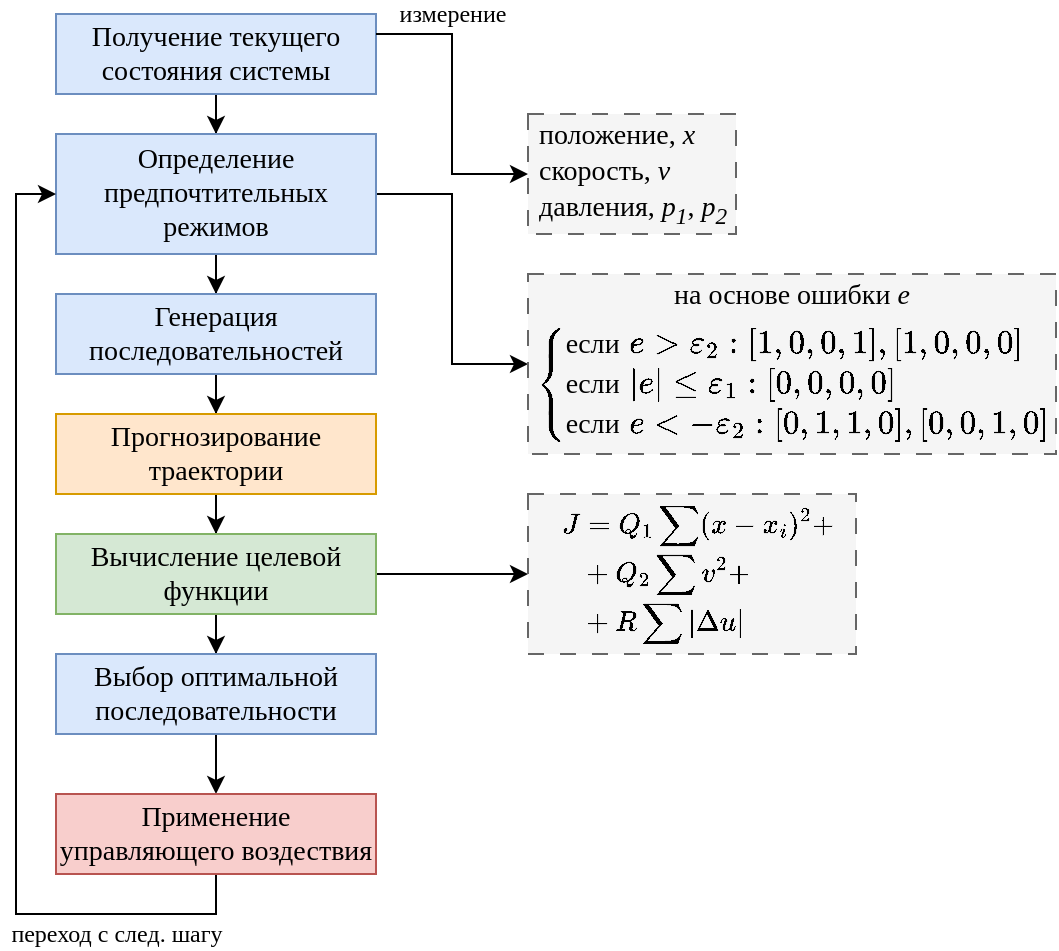 <mxfile version="26.0.16">
  <diagram name="Страница — 1" id="DDBiCpaZKg7utGjrhJCX">
    <mxGraphModel dx="832" dy="558" grid="1" gridSize="10" guides="1" tooltips="1" connect="1" arrows="1" fold="1" page="1" pageScale="1" pageWidth="827" pageHeight="1169" math="1" shadow="0">
      <root>
        <mxCell id="0" />
        <mxCell id="1" parent="0" />
        <mxCell id="gkhu6pyq3_zMlqQ1Dvkf-3" value="" style="edgeStyle=orthogonalEdgeStyle;rounded=0;orthogonalLoop=1;jettySize=auto;html=1;" edge="1" parent="1" source="gkhu6pyq3_zMlqQ1Dvkf-1" target="gkhu6pyq3_zMlqQ1Dvkf-2">
          <mxGeometry relative="1" as="geometry" />
        </mxCell>
        <mxCell id="gkhu6pyq3_zMlqQ1Dvkf-1" value="&lt;font face=&quot;Times New Roman&quot; style=&quot;font-size: 14px;&quot;&gt;Получение текущего&lt;/font&gt;&lt;div&gt;&lt;font face=&quot;Times New Roman&quot; style=&quot;font-size: 14px;&quot;&gt;состояния системы&lt;/font&gt;&lt;/div&gt;" style="rounded=0;whiteSpace=wrap;html=1;fillColor=#dae8fc;strokeColor=#6c8ebf;" vertex="1" parent="1">
          <mxGeometry x="220" y="60" width="160" height="40" as="geometry" />
        </mxCell>
        <mxCell id="gkhu6pyq3_zMlqQ1Dvkf-7" value="&lt;font style=&quot;font-size: 12px;&quot; face=&quot;Times New Roman&quot;&gt;измерение&lt;/font&gt;" style="edgeStyle=orthogonalEdgeStyle;rounded=0;orthogonalLoop=1;jettySize=auto;html=1;exitX=1;exitY=0.25;exitDx=0;exitDy=0;entryX=0;entryY=0.5;entryDx=0;entryDy=0;" edge="1" parent="1" source="gkhu6pyq3_zMlqQ1Dvkf-1" target="gkhu6pyq3_zMlqQ1Dvkf-4">
          <mxGeometry x="-0.479" y="-10" relative="1" as="geometry">
            <mxPoint x="10" y="-10" as="offset" />
          </mxGeometry>
        </mxCell>
        <mxCell id="gkhu6pyq3_zMlqQ1Dvkf-13" style="edgeStyle=orthogonalEdgeStyle;rounded=0;orthogonalLoop=1;jettySize=auto;html=1;exitX=1;exitY=0.5;exitDx=0;exitDy=0;entryX=0;entryY=0.5;entryDx=0;entryDy=0;" edge="1" parent="1" source="gkhu6pyq3_zMlqQ1Dvkf-2" target="gkhu6pyq3_zMlqQ1Dvkf-21">
          <mxGeometry relative="1" as="geometry">
            <mxPoint x="460" y="220" as="targetPoint" />
          </mxGeometry>
        </mxCell>
        <mxCell id="gkhu6pyq3_zMlqQ1Dvkf-24" value="" style="edgeStyle=orthogonalEdgeStyle;rounded=0;orthogonalLoop=1;jettySize=auto;html=1;" edge="1" parent="1" source="gkhu6pyq3_zMlqQ1Dvkf-2" target="gkhu6pyq3_zMlqQ1Dvkf-23">
          <mxGeometry relative="1" as="geometry" />
        </mxCell>
        <mxCell id="gkhu6pyq3_zMlqQ1Dvkf-2" value="&lt;font face=&quot;Times New Roman&quot;&gt;&lt;span style=&quot;font-size: 14px;&quot;&gt;Определение&lt;/span&gt;&lt;/font&gt;&lt;div&gt;&lt;font face=&quot;Times New Roman&quot;&gt;&lt;span style=&quot;font-size: 14px;&quot;&gt;предпочтительных&lt;/span&gt;&lt;/font&gt;&lt;/div&gt;&lt;div&gt;&lt;font face=&quot;Times New Roman&quot;&gt;&lt;span style=&quot;font-size: 14px;&quot;&gt;режимов&lt;/span&gt;&lt;/font&gt;&lt;/div&gt;" style="rounded=0;whiteSpace=wrap;html=1;fillColor=#dae8fc;strokeColor=#6c8ebf;" vertex="1" parent="1">
          <mxGeometry x="220" y="120" width="160" height="60" as="geometry" />
        </mxCell>
        <mxCell id="gkhu6pyq3_zMlqQ1Dvkf-6" value="" style="group" vertex="1" connectable="0" parent="1">
          <mxGeometry x="456" y="110" width="104" height="60" as="geometry" />
        </mxCell>
        <mxCell id="gkhu6pyq3_zMlqQ1Dvkf-4" value="&lt;span style=&quot;color: light-dark(rgb(0, 0, 0), rgb(255, 255, 255)); background-color: transparent; font-family: &amp;quot;Times New Roman&amp;quot;;&quot;&gt;&lt;font&gt;&amp;nbsp;положение,&amp;nbsp;&lt;i style=&quot;&quot;&gt;x&lt;/i&gt;&lt;/font&gt;&lt;/span&gt;&lt;div&gt;&lt;font&gt;&lt;span style=&quot;background-color: transparent; color: light-dark(rgb(0, 0, 0), rgb(255, 255, 255)); font-family: &amp;quot;Times New Roman&amp;quot;;&quot;&gt;&amp;nbsp;скорость,&lt;/span&gt;&lt;span style=&quot;background-color: transparent; color: light-dark(rgb(0, 0, 0), rgb(255, 255, 255)); font-family: &amp;quot;Times New Roman&amp;quot;;&quot;&gt;&amp;nbsp;&lt;/span&gt;&lt;i style=&quot;background-color: transparent; color: light-dark(rgb(0, 0, 0), rgb(255, 255, 255)); font-family: &amp;quot;Times New Roman&amp;quot;;&quot;&gt;v&lt;/i&gt;&lt;/font&gt;&lt;/div&gt;&lt;div style=&quot;&quot;&gt;&lt;font&gt;&lt;span style=&quot;font-family: &amp;quot;Times New Roman&amp;quot;; color: rgb(0, 0, 0); background-color: transparent;&quot;&gt;&amp;nbsp;давления,&lt;/span&gt;&lt;span style=&quot;font-family: &amp;quot;Times New Roman&amp;quot;; color: rgb(0, 0, 0); background-color: transparent;&quot;&gt;&amp;nbsp;&lt;/span&gt;&lt;i style=&quot;font-family: &amp;quot;Times New Roman&amp;quot;; color: rgb(0, 0, 0); background-color: transparent;&quot;&gt;p&lt;sub&gt;1&lt;/sub&gt;&lt;/i&gt;&lt;span style=&quot;font-family: &amp;quot;Times New Roman&amp;quot;; color: rgb(0, 0, 0); background-color: transparent;&quot;&gt;,&amp;nbsp;&lt;/span&gt;&lt;i style=&quot;font-family: &amp;quot;Times New Roman&amp;quot;; color: rgb(0, 0, 0); background-color: transparent;&quot;&gt;p&lt;sub style=&quot;&quot;&gt;2&lt;/sub&gt;&lt;/i&gt;&lt;/font&gt;&lt;/div&gt;" style="rounded=0;whiteSpace=wrap;html=1;fillColor=#f5f5f5;fontColor=#333333;strokeColor=#666666;dashed=1;dashPattern=8 8;fontSize=14;align=left;" vertex="1" parent="gkhu6pyq3_zMlqQ1Dvkf-6">
          <mxGeometry width="104.0" height="60" as="geometry" />
        </mxCell>
        <mxCell id="gkhu6pyq3_zMlqQ1Dvkf-21" value="&lt;font color=&quot;#000000&quot; face=&quot;Times New Roman&quot;&gt;на основе ошибки &lt;i style=&quot;&quot;&gt;e&lt;/i&gt;&lt;/font&gt;&lt;div&gt;&lt;font face=&quot;Times New Roman&quot; color=&quot;#000000&quot;&gt;&lt;i&gt;&lt;br&gt;&lt;/i&gt;&lt;/font&gt;&lt;div&gt;&lt;i style=&quot;color: rgb(0, 0, 0); font-family: &amp;quot;Times New Roman&amp;quot;; text-align: left; background-color: transparent;&quot;&gt;&lt;font&gt;&lt;br&gt;&lt;/font&gt;&lt;/i&gt;&lt;/div&gt;&lt;div&gt;&lt;i style=&quot;color: rgb(0, 0, 0); font-family: &amp;quot;Times New Roman&amp;quot;; text-align: left; background-color: transparent;&quot;&gt;&lt;font&gt;&lt;br&gt;&lt;/font&gt;&lt;/i&gt;&lt;/div&gt;&lt;div&gt;&lt;br&gt;&lt;/div&gt;&lt;/div&gt;" style="rounded=0;whiteSpace=wrap;html=1;fillColor=#f5f5f5;fontColor=#333333;strokeColor=#666666;dashed=1;dashPattern=8 8;fontSize=14;align=center;" vertex="1" parent="1">
          <mxGeometry x="456" y="190" width="264" height="90" as="geometry" />
        </mxCell>
        <mxCell id="gkhu6pyq3_zMlqQ1Dvkf-20" value="&lt;font style=&quot;font-size: 14px;&quot;&gt;$$&lt;br&gt;\begin{cases}&lt;br&gt;\text{если } e &amp;gt; \varepsilon_2: [1,0,0,1], [1,0,0,0]\\&lt;br&gt;\text{если } |e| \leq \varepsilon_1: [0,0,0,0]\\&lt;br&gt;\text{если } e &amp;lt; -\varepsilon_2: [0,1,1,0],[0,0,1,0]\\&lt;br&gt;\end{cases}&lt;br&gt;$$&lt;/font&gt;" style="text;html=1;align=center;verticalAlign=middle;whiteSpace=wrap;rounded=0;" vertex="1" parent="1">
          <mxGeometry x="478" y="210" width="220" height="70" as="geometry" />
        </mxCell>
        <mxCell id="gkhu6pyq3_zMlqQ1Dvkf-26" value="" style="edgeStyle=orthogonalEdgeStyle;rounded=0;orthogonalLoop=1;jettySize=auto;html=1;" edge="1" parent="1" source="gkhu6pyq3_zMlqQ1Dvkf-23" target="gkhu6pyq3_zMlqQ1Dvkf-25">
          <mxGeometry relative="1" as="geometry" />
        </mxCell>
        <mxCell id="gkhu6pyq3_zMlqQ1Dvkf-23" value="&lt;font face=&quot;Times New Roman&quot;&gt;&lt;span style=&quot;font-size: 14px;&quot;&gt;Генерация последовательностей&lt;/span&gt;&lt;/font&gt;" style="rounded=0;whiteSpace=wrap;html=1;fillColor=#dae8fc;strokeColor=#6c8ebf;" vertex="1" parent="1">
          <mxGeometry x="220" y="200" width="160" height="40" as="geometry" />
        </mxCell>
        <mxCell id="gkhu6pyq3_zMlqQ1Dvkf-28" value="" style="edgeStyle=orthogonalEdgeStyle;rounded=0;orthogonalLoop=1;jettySize=auto;html=1;" edge="1" parent="1" source="gkhu6pyq3_zMlqQ1Dvkf-25" target="gkhu6pyq3_zMlqQ1Dvkf-27">
          <mxGeometry relative="1" as="geometry" />
        </mxCell>
        <mxCell id="gkhu6pyq3_zMlqQ1Dvkf-25" value="&lt;font face=&quot;Times New Roman&quot;&gt;&lt;span style=&quot;font-size: 14px;&quot;&gt;Прогнозирование&lt;/span&gt;&lt;/font&gt;&lt;div&gt;&lt;font face=&quot;Times New Roman&quot;&gt;&lt;span style=&quot;font-size: 14px;&quot;&gt;траектории&lt;/span&gt;&lt;/font&gt;&lt;/div&gt;" style="rounded=0;whiteSpace=wrap;html=1;fillColor=#ffe6cc;strokeColor=#d79b00;" vertex="1" parent="1">
          <mxGeometry x="220" y="260" width="160" height="40" as="geometry" />
        </mxCell>
        <mxCell id="gkhu6pyq3_zMlqQ1Dvkf-30" value="" style="edgeStyle=orthogonalEdgeStyle;rounded=0;orthogonalLoop=1;jettySize=auto;html=1;" edge="1" parent="1" source="gkhu6pyq3_zMlqQ1Dvkf-27" target="gkhu6pyq3_zMlqQ1Dvkf-29">
          <mxGeometry relative="1" as="geometry" />
        </mxCell>
        <mxCell id="gkhu6pyq3_zMlqQ1Dvkf-39" style="edgeStyle=orthogonalEdgeStyle;rounded=0;orthogonalLoop=1;jettySize=auto;html=1;exitX=1;exitY=0.5;exitDx=0;exitDy=0;entryX=0;entryY=0.5;entryDx=0;entryDy=0;" edge="1" parent="1" source="gkhu6pyq3_zMlqQ1Dvkf-27" target="gkhu6pyq3_zMlqQ1Dvkf-38">
          <mxGeometry relative="1" as="geometry" />
        </mxCell>
        <mxCell id="gkhu6pyq3_zMlqQ1Dvkf-27" value="&lt;font face=&quot;Times New Roman&quot;&gt;&lt;span style=&quot;font-size: 14px;&quot;&gt;Вычисление целевой&lt;/span&gt;&lt;/font&gt;&lt;div&gt;&lt;font face=&quot;Times New Roman&quot;&gt;&lt;span style=&quot;font-size: 14px;&quot;&gt;функции&lt;/span&gt;&lt;/font&gt;&lt;/div&gt;" style="rounded=0;whiteSpace=wrap;html=1;fillColor=#d5e8d4;strokeColor=#82b366;" vertex="1" parent="1">
          <mxGeometry x="220" y="320" width="160" height="40" as="geometry" />
        </mxCell>
        <mxCell id="gkhu6pyq3_zMlqQ1Dvkf-32" value="" style="edgeStyle=orthogonalEdgeStyle;rounded=0;orthogonalLoop=1;jettySize=auto;html=1;" edge="1" parent="1" source="gkhu6pyq3_zMlqQ1Dvkf-29" target="gkhu6pyq3_zMlqQ1Dvkf-31">
          <mxGeometry relative="1" as="geometry" />
        </mxCell>
        <mxCell id="gkhu6pyq3_zMlqQ1Dvkf-29" value="&lt;font face=&quot;Times New Roman&quot;&gt;&lt;span style=&quot;font-size: 14px;&quot;&gt;Выбор оптимальной&lt;/span&gt;&lt;/font&gt;&lt;div&gt;&lt;font face=&quot;Times New Roman&quot;&gt;&lt;span style=&quot;font-size: 14px;&quot;&gt;последовательности&lt;/span&gt;&lt;/font&gt;&lt;/div&gt;" style="rounded=0;whiteSpace=wrap;html=1;fillColor=#dae8fc;strokeColor=#6c8ebf;" vertex="1" parent="1">
          <mxGeometry x="220" y="380" width="160" height="40" as="geometry" />
        </mxCell>
        <mxCell id="gkhu6pyq3_zMlqQ1Dvkf-33" style="edgeStyle=orthogonalEdgeStyle;rounded=0;orthogonalLoop=1;jettySize=auto;html=1;exitX=0.5;exitY=1;exitDx=0;exitDy=0;entryX=0;entryY=0.5;entryDx=0;entryDy=0;" edge="1" parent="1" source="gkhu6pyq3_zMlqQ1Dvkf-31" target="gkhu6pyq3_zMlqQ1Dvkf-2">
          <mxGeometry relative="1" as="geometry" />
        </mxCell>
        <mxCell id="gkhu6pyq3_zMlqQ1Dvkf-34" value="&lt;font style=&quot;font-size: 12px;&quot; face=&quot;Times New Roman&quot;&gt;переход с след. шагу&lt;/font&gt;" style="edgeLabel;html=1;align=center;verticalAlign=middle;resizable=0;points=[];" vertex="1" connectable="0" parent="gkhu6pyq3_zMlqQ1Dvkf-33">
          <mxGeometry x="-0.664" y="1" relative="1" as="geometry">
            <mxPoint x="14" y="9" as="offset" />
          </mxGeometry>
        </mxCell>
        <mxCell id="gkhu6pyq3_zMlqQ1Dvkf-31" value="&lt;font face=&quot;Times New Roman&quot;&gt;&lt;span style=&quot;font-size: 14px;&quot;&gt;Применение&lt;/span&gt;&lt;/font&gt;&lt;div&gt;&lt;font face=&quot;Times New Roman&quot;&gt;&lt;span style=&quot;font-size: 14px;&quot;&gt;управляющего воздествия&lt;/span&gt;&lt;/font&gt;&lt;/div&gt;" style="rounded=0;whiteSpace=wrap;html=1;fillColor=#f8cecc;strokeColor=#b85450;" vertex="1" parent="1">
          <mxGeometry x="220" y="450" width="160" height="40" as="geometry" />
        </mxCell>
        <mxCell id="gkhu6pyq3_zMlqQ1Dvkf-38" value="&lt;div&gt;&lt;div&gt;&lt;br&gt;&lt;/div&gt;&lt;/div&gt;" style="rounded=0;whiteSpace=wrap;html=1;fillColor=#f5f5f5;fontColor=#333333;strokeColor=#666666;dashed=1;dashPattern=8 8;fontSize=14;align=center;" vertex="1" parent="1">
          <mxGeometry x="456" y="300" width="164" height="80" as="geometry" />
        </mxCell>
        <mxCell id="gkhu6pyq3_zMlqQ1Dvkf-35" value="$$&lt;br&gt;\begin{aligned}&lt;br&gt;J&amp;amp;=Q_1\sum(x-x_i)^2+\\&lt;br&gt;&amp;amp;+Q_2\sum v^2 +\\&lt;br&gt;&amp;amp;+R\sum|\Delta u|&lt;br&gt;\end{aligned}&lt;br&gt;$$" style="text;html=1;align=center;verticalAlign=middle;whiteSpace=wrap;rounded=0;" vertex="1" parent="1">
          <mxGeometry x="470" y="300" width="142" height="80" as="geometry" />
        </mxCell>
      </root>
    </mxGraphModel>
  </diagram>
</mxfile>
